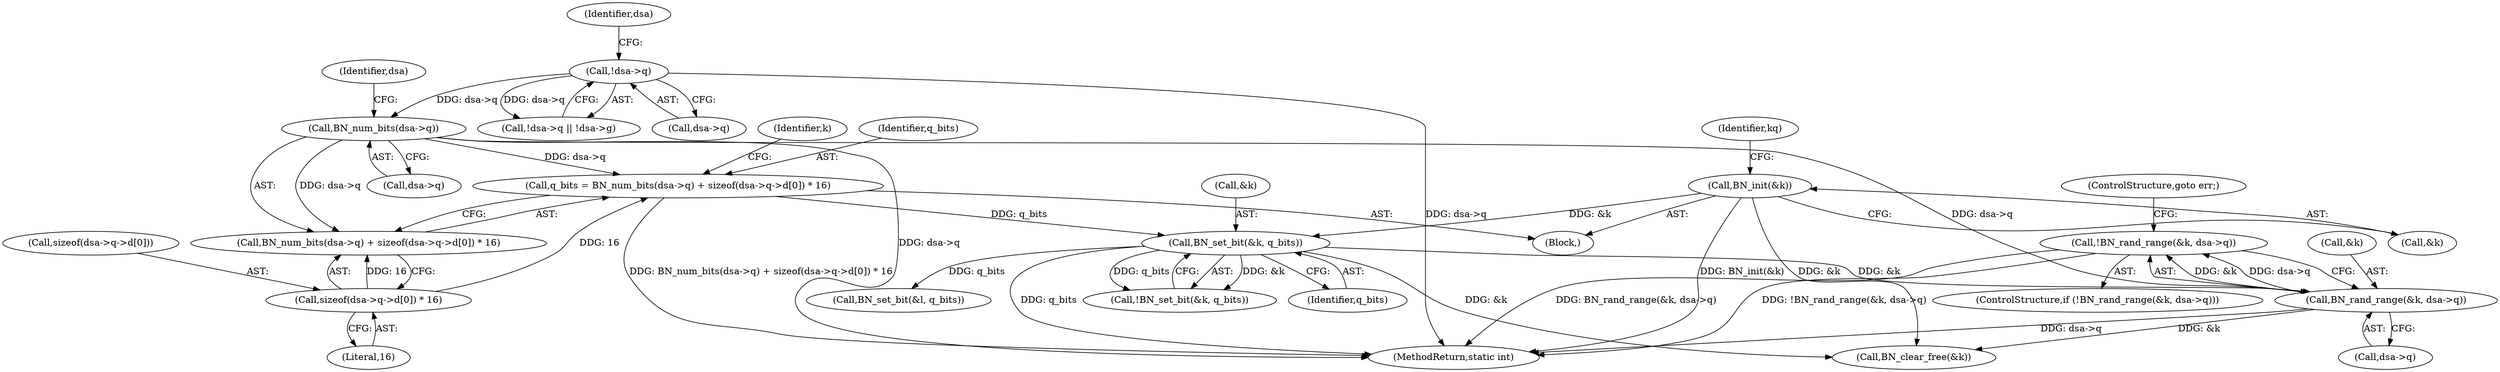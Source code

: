 digraph "0_openssl_43e6a58d4991a451daf4891ff05a48735df871ac@API" {
"1000224" [label="(Call,!BN_rand_range(&k, dsa->q))"];
"1000225" [label="(Call,BN_rand_range(&k, dsa->q))"];
"1000206" [label="(Call,BN_set_bit(&k, q_bits))"];
"1000151" [label="(Call,BN_init(&k))"];
"1000186" [label="(Call,q_bits = BN_num_bits(dsa->q) + sizeof(dsa->q->d[0]) * 16)"];
"1000189" [label="(Call,BN_num_bits(dsa->q))"];
"1000137" [label="(Call,!dsa->q)"];
"1000193" [label="(Call,sizeof(dsa->q->d[0]) * 16)"];
"1000188" [label="(Call,BN_num_bits(dsa->q) + sizeof(dsa->q->d[0]) * 16)"];
"1000187" [label="(Identifier,q_bits)"];
"1000206" [label="(Call,BN_set_bit(&k, q_bits))"];
"1000212" [label="(Call,BN_set_bit(&l, q_bits))"];
"1000416" [label="(MethodReturn,static int)"];
"1000137" [label="(Call,!dsa->q)"];
"1000208" [label="(Identifier,k)"];
"1000190" [label="(Call,dsa->q)"];
"1000202" [label="(Literal,16)"];
"1000151" [label="(Call,BN_init(&k))"];
"1000228" [label="(Call,dsa->q)"];
"1000189" [label="(Call,BN_num_bits(dsa->q))"];
"1000207" [label="(Call,&k)"];
"1000194" [label="(Call,sizeof(dsa->q->d[0]))"];
"1000193" [label="(Call,sizeof(dsa->q->d[0]) * 16)"];
"1000205" [label="(Call,!BN_set_bit(&k, q_bits))"];
"1000209" [label="(Identifier,q_bits)"];
"1000143" [label="(Identifier,dsa)"];
"1000136" [label="(Call,!dsa->q || !dsa->g)"];
"1000224" [label="(Call,!BN_rand_range(&k, dsa->q))"];
"1000231" [label="(ControlStructure,goto err;)"];
"1000223" [label="(ControlStructure,if (!BN_rand_range(&k, dsa->q)))"];
"1000225" [label="(Call,BN_rand_range(&k, dsa->q))"];
"1000186" [label="(Call,q_bits = BN_num_bits(dsa->q) + sizeof(dsa->q->d[0]) * 16)"];
"1000402" [label="(Call,BN_clear_free(&k))"];
"1000152" [label="(Call,&k)"];
"1000156" [label="(Identifier,kq)"];
"1000198" [label="(Identifier,dsa)"];
"1000138" [label="(Call,dsa->q)"];
"1000226" [label="(Call,&k)"];
"1000110" [label="(Block,)"];
"1000224" -> "1000223"  [label="AST: "];
"1000224" -> "1000225"  [label="CFG: "];
"1000225" -> "1000224"  [label="AST: "];
"1000231" -> "1000224"  [label="CFG: "];
"1000224" -> "1000416"  [label="DDG: BN_rand_range(&k, dsa->q)"];
"1000224" -> "1000416"  [label="DDG: !BN_rand_range(&k, dsa->q)"];
"1000225" -> "1000224"  [label="DDG: &k"];
"1000225" -> "1000224"  [label="DDG: dsa->q"];
"1000225" -> "1000228"  [label="CFG: "];
"1000226" -> "1000225"  [label="AST: "];
"1000228" -> "1000225"  [label="AST: "];
"1000225" -> "1000416"  [label="DDG: dsa->q"];
"1000206" -> "1000225"  [label="DDG: &k"];
"1000189" -> "1000225"  [label="DDG: dsa->q"];
"1000225" -> "1000402"  [label="DDG: &k"];
"1000206" -> "1000205"  [label="AST: "];
"1000206" -> "1000209"  [label="CFG: "];
"1000207" -> "1000206"  [label="AST: "];
"1000209" -> "1000206"  [label="AST: "];
"1000205" -> "1000206"  [label="CFG: "];
"1000206" -> "1000416"  [label="DDG: q_bits"];
"1000206" -> "1000205"  [label="DDG: &k"];
"1000206" -> "1000205"  [label="DDG: q_bits"];
"1000151" -> "1000206"  [label="DDG: &k"];
"1000186" -> "1000206"  [label="DDG: q_bits"];
"1000206" -> "1000212"  [label="DDG: q_bits"];
"1000206" -> "1000402"  [label="DDG: &k"];
"1000151" -> "1000110"  [label="AST: "];
"1000151" -> "1000152"  [label="CFG: "];
"1000152" -> "1000151"  [label="AST: "];
"1000156" -> "1000151"  [label="CFG: "];
"1000151" -> "1000416"  [label="DDG: BN_init(&k)"];
"1000151" -> "1000402"  [label="DDG: &k"];
"1000186" -> "1000110"  [label="AST: "];
"1000186" -> "1000188"  [label="CFG: "];
"1000187" -> "1000186"  [label="AST: "];
"1000188" -> "1000186"  [label="AST: "];
"1000208" -> "1000186"  [label="CFG: "];
"1000186" -> "1000416"  [label="DDG: BN_num_bits(dsa->q) + sizeof(dsa->q->d[0]) * 16"];
"1000189" -> "1000186"  [label="DDG: dsa->q"];
"1000193" -> "1000186"  [label="DDG: 16"];
"1000189" -> "1000188"  [label="AST: "];
"1000189" -> "1000190"  [label="CFG: "];
"1000190" -> "1000189"  [label="AST: "];
"1000198" -> "1000189"  [label="CFG: "];
"1000189" -> "1000416"  [label="DDG: dsa->q"];
"1000189" -> "1000188"  [label="DDG: dsa->q"];
"1000137" -> "1000189"  [label="DDG: dsa->q"];
"1000137" -> "1000136"  [label="AST: "];
"1000137" -> "1000138"  [label="CFG: "];
"1000138" -> "1000137"  [label="AST: "];
"1000143" -> "1000137"  [label="CFG: "];
"1000136" -> "1000137"  [label="CFG: "];
"1000137" -> "1000416"  [label="DDG: dsa->q"];
"1000137" -> "1000136"  [label="DDG: dsa->q"];
"1000193" -> "1000188"  [label="AST: "];
"1000193" -> "1000202"  [label="CFG: "];
"1000194" -> "1000193"  [label="AST: "];
"1000202" -> "1000193"  [label="AST: "];
"1000188" -> "1000193"  [label="CFG: "];
"1000193" -> "1000188"  [label="DDG: 16"];
}
